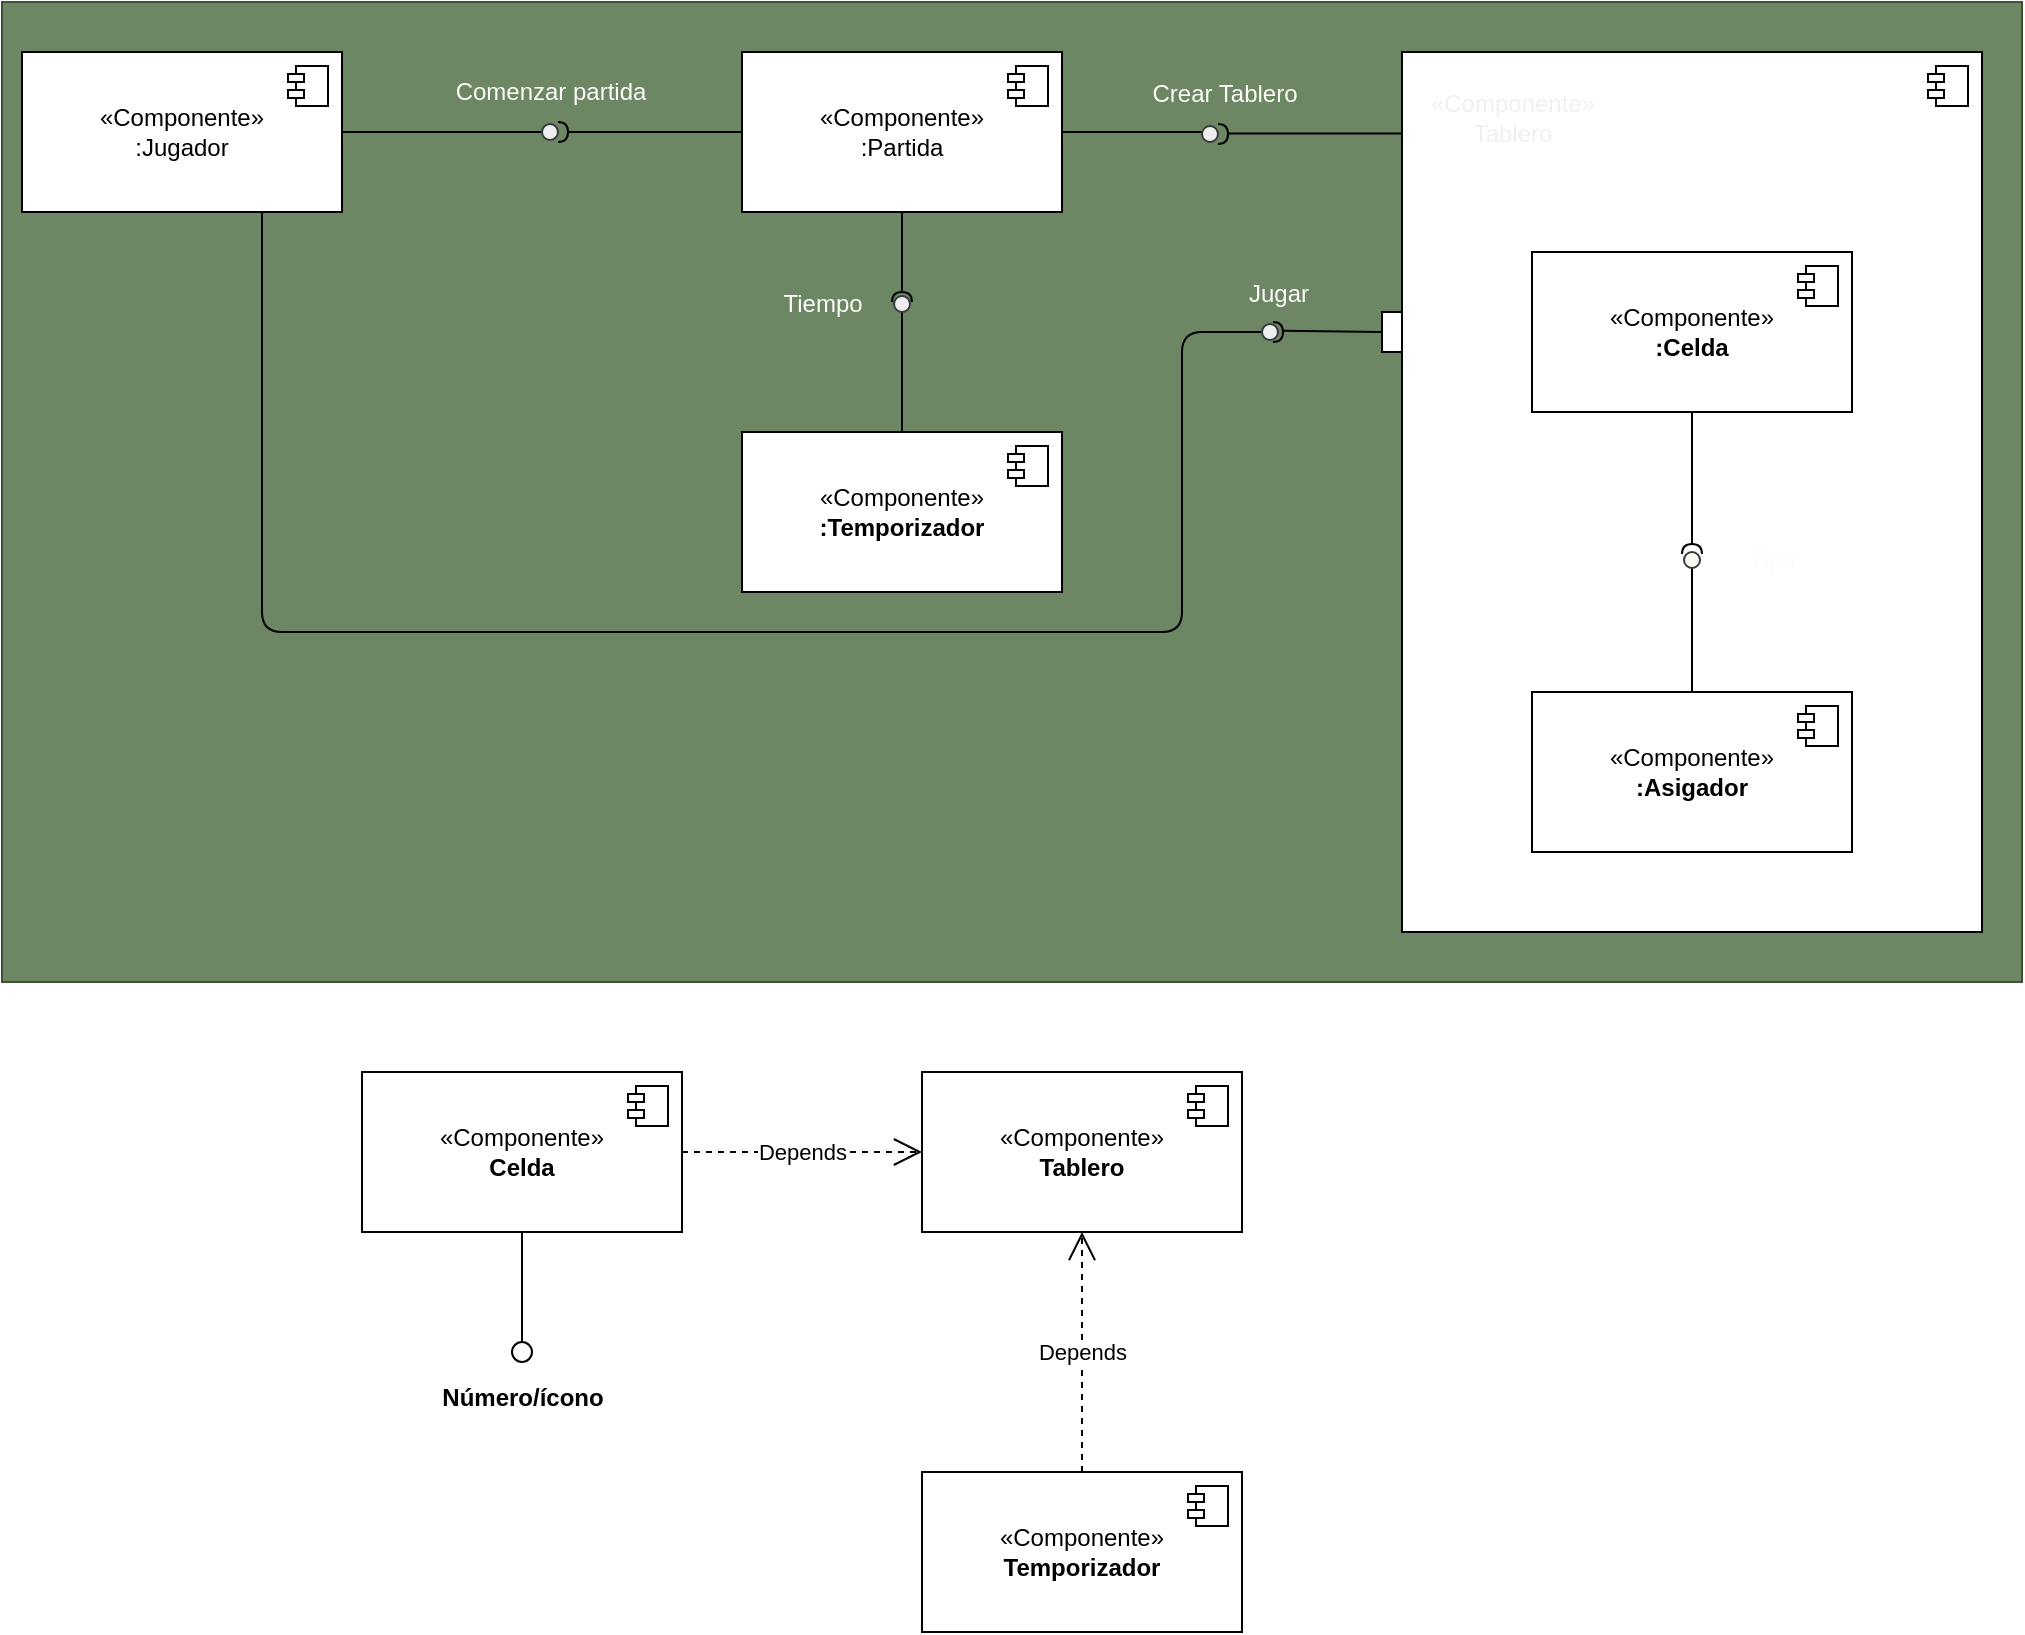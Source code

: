 <mxfile>
    <diagram id="ysNOFz0hL55czu78N1rE" name="Page-1">
        <mxGraphModel dx="2169" dy="1027" grid="1" gridSize="10" guides="1" tooltips="1" connect="1" arrows="1" fold="1" page="1" pageScale="1" pageWidth="850" pageHeight="1100" math="0" shadow="0">
            <root>
                <mxCell id="0"/>
                <mxCell id="1" parent="0"/>
                <mxCell id="90" value="" style="rounded=0;whiteSpace=wrap;html=1;fillStyle=auto;strokeColor=#3A5431;fillColor=#6d8764;fontColor=#ffffff;" vertex="1" parent="1">
                    <mxGeometry x="-850" y="105" width="1010" height="490" as="geometry"/>
                </mxCell>
                <mxCell id="2" value="«Componente»&lt;br&gt;&lt;b&gt;Celda&lt;/b&gt;" style="html=1;dropTarget=0;whiteSpace=wrap;" parent="1" vertex="1">
                    <mxGeometry x="-670" y="640" width="160" height="80" as="geometry"/>
                </mxCell>
                <mxCell id="3" value="" style="shape=module;jettyWidth=8;jettyHeight=4;" parent="2" vertex="1">
                    <mxGeometry x="1" width="20" height="20" relative="1" as="geometry">
                        <mxPoint x="-27" y="7" as="offset"/>
                    </mxGeometry>
                </mxCell>
                <mxCell id="4" value="«Componente»&lt;br&gt;&lt;b&gt;Tablero&lt;/b&gt;" style="html=1;dropTarget=0;whiteSpace=wrap;" parent="1" vertex="1">
                    <mxGeometry x="-390" y="640" width="160" height="80" as="geometry"/>
                </mxCell>
                <mxCell id="5" value="" style="shape=module;jettyWidth=8;jettyHeight=4;" parent="4" vertex="1">
                    <mxGeometry x="1" width="20" height="20" relative="1" as="geometry">
                        <mxPoint x="-27" y="7" as="offset"/>
                    </mxGeometry>
                </mxCell>
                <mxCell id="6" value="Depends" style="endArrow=open;endSize=12;dashed=1;html=1;rounded=0;entryX=0;entryY=0.5;entryDx=0;entryDy=0;" parent="1" target="4" edge="1">
                    <mxGeometry width="160" relative="1" as="geometry">
                        <mxPoint x="-510" y="680" as="sourcePoint"/>
                        <mxPoint x="-350" y="679.5" as="targetPoint"/>
                    </mxGeometry>
                </mxCell>
                <mxCell id="7" value="«Componente»&lt;br&gt;&lt;b&gt;Temporizador&lt;/b&gt;" style="html=1;dropTarget=0;whiteSpace=wrap;" parent="1" vertex="1">
                    <mxGeometry x="-390" y="840" width="160" height="80" as="geometry"/>
                </mxCell>
                <mxCell id="8" value="" style="shape=module;jettyWidth=8;jettyHeight=4;" parent="7" vertex="1">
                    <mxGeometry x="1" width="20" height="20" relative="1" as="geometry">
                        <mxPoint x="-27" y="7" as="offset"/>
                    </mxGeometry>
                </mxCell>
                <mxCell id="9" value="Depends" style="endArrow=open;endSize=12;dashed=1;html=1;rounded=0;exitX=0.5;exitY=0;exitDx=0;exitDy=0;entryX=0.5;entryY=1;entryDx=0;entryDy=0;" parent="1" source="7" target="4" edge="1">
                    <mxGeometry width="160" relative="1" as="geometry">
                        <mxPoint x="-360" y="780" as="sourcePoint"/>
                        <mxPoint x="-200" y="780" as="targetPoint"/>
                    </mxGeometry>
                </mxCell>
                <mxCell id="10" value="" style="rounded=0;orthogonalLoop=1;jettySize=auto;html=1;endArrow=oval;endFill=0;sketch=0;sourcePerimeterSpacing=0;targetPerimeterSpacing=0;endSize=10;exitX=0.5;exitY=1;exitDx=0;exitDy=0;" parent="1" source="2" edge="1">
                    <mxGeometry relative="1" as="geometry">
                        <mxPoint x="-490" y="775" as="sourcePoint"/>
                        <mxPoint x="-590" y="780" as="targetPoint"/>
                    </mxGeometry>
                </mxCell>
                <mxCell id="11" value="Número/ícono" style="text;align=center;fontStyle=1;verticalAlign=middle;spacingLeft=3;spacingRight=3;strokeColor=none;rotatable=0;points=[[0,0.5],[1,0.5]];portConstraint=eastwest;html=1;" parent="1" vertex="1">
                    <mxGeometry x="-630" y="790" width="80" height="26" as="geometry"/>
                </mxCell>
                <mxCell id="78" style="edgeStyle=none;html=1;exitX=0.75;exitY=1;exitDx=0;exitDy=0;fontColor=#fefbfb;startArrow=none;startFill=1;endArrow=none;endFill=0;" parent="1" source="79" edge="1">
                    <mxGeometry relative="1" as="geometry">
                        <mxPoint x="-220" y="270" as="targetPoint"/>
                        <Array as="points"/>
                    </mxGeometry>
                </mxCell>
                <mxCell id="12" value="«Componente»&lt;br&gt;:Jugador" style="html=1;dropTarget=0;whiteSpace=wrap;" parent="1" vertex="1">
                    <mxGeometry x="-840" y="130" width="160" height="80" as="geometry"/>
                </mxCell>
                <mxCell id="13" value="" style="shape=module;jettyWidth=8;jettyHeight=4;" parent="12" vertex="1">
                    <mxGeometry x="1" width="20" height="20" relative="1" as="geometry">
                        <mxPoint x="-27" y="7" as="offset"/>
                    </mxGeometry>
                </mxCell>
                <mxCell id="39" value="«Componente»&lt;br&gt;:Partida" style="html=1;dropTarget=0;whiteSpace=wrap;" parent="1" vertex="1">
                    <mxGeometry x="-480" y="130" width="160" height="80" as="geometry"/>
                </mxCell>
                <mxCell id="40" value="" style="shape=module;jettyWidth=8;jettyHeight=4;" parent="39" vertex="1">
                    <mxGeometry x="1" width="20" height="20" relative="1" as="geometry">
                        <mxPoint x="-27" y="7" as="offset"/>
                    </mxGeometry>
                </mxCell>
                <mxCell id="58" value="" style="edgeStyle=none;html=1;fontColor=#fefbfb;endArrow=none;endFill=0;entryX=1;entryY=0.5;entryDx=0;entryDy=0;" parent="1" target="12" edge="1">
                    <mxGeometry relative="1" as="geometry">
                        <mxPoint x="-280" y="420" as="targetPoint"/>
                        <mxPoint x="-580" y="170" as="sourcePoint"/>
                    </mxGeometry>
                </mxCell>
                <mxCell id="59" value="" style="ellipse;html=1;fontSize=11;align=center;fillColor=#eeeeee;points=[];aspect=fixed;resizable=0;verticalAlign=bottom;labelPosition=center;verticalLabelPosition=top;flipH=1;strokeColor=#36393d;" parent="1" vertex="1">
                    <mxGeometry x="-580" y="166" width="8" height="8" as="geometry"/>
                </mxCell>
                <mxCell id="60" value="" style="shape=requiredInterface;html=1;fontSize=11;align=center;fillColor=none;points=[];aspect=fixed;resizable=0;verticalAlign=bottom;labelPosition=center;verticalLabelPosition=top;flipH=1;fontColor=none;direction=west;" parent="1" vertex="1">
                    <mxGeometry x="-572" y="165" width="5" height="10" as="geometry"/>
                </mxCell>
                <mxCell id="61" value="" style="endArrow=none;html=1;rounded=0;align=center;verticalAlign=top;endFill=0;labelBackgroundColor=none;endSize=2;fontColor=none;exitX=0;exitY=0.5;exitDx=0;exitDy=0;" parent="1" source="39" target="60" edge="1">
                    <mxGeometry relative="1" as="geometry">
                        <mxPoint x="-280" y="280" as="sourcePoint"/>
                    </mxGeometry>
                </mxCell>
                <mxCell id="64" value="Comenzar partida" style="text;html=1;align=center;verticalAlign=middle;resizable=0;points=[];autosize=1;strokeColor=none;fillColor=none;fontColor=#fefbfb;" parent="1" vertex="1">
                    <mxGeometry x="-636" y="135" width="120" height="30" as="geometry"/>
                </mxCell>
                <mxCell id="65" value="" style="edgeStyle=none;html=1;fontColor=#fefbfb;endArrow=none;endFill=0;entryX=1;entryY=0.5;entryDx=0;entryDy=0;" parent="1" target="39" edge="1">
                    <mxGeometry relative="1" as="geometry">
                        <mxPoint x="-310" y="169.71" as="targetPoint"/>
                        <mxPoint x="-250" y="170" as="sourcePoint"/>
                    </mxGeometry>
                </mxCell>
                <mxCell id="66" value="" style="ellipse;html=1;fontSize=11;align=center;fillColor=#eeeeee;points=[];aspect=fixed;resizable=0;verticalAlign=bottom;labelPosition=center;verticalLabelPosition=top;flipH=1;strokeColor=#36393d;" parent="1" vertex="1">
                    <mxGeometry x="-250" y="167" width="8" height="8" as="geometry"/>
                </mxCell>
                <mxCell id="67" value="" style="shape=requiredInterface;html=1;fontSize=11;align=center;fillColor=none;points=[];aspect=fixed;resizable=0;verticalAlign=bottom;labelPosition=center;verticalLabelPosition=top;flipH=1;fontColor=none;direction=west;" parent="1" vertex="1">
                    <mxGeometry x="-242" y="166" width="5" height="10" as="geometry"/>
                </mxCell>
                <mxCell id="68" value="" style="endArrow=none;html=1;rounded=0;align=center;verticalAlign=top;endFill=0;labelBackgroundColor=none;endSize=2;fontColor=none;exitX=0;exitY=0.5;exitDx=0;exitDy=0;" parent="1" edge="1">
                    <mxGeometry relative="1" as="geometry">
                        <mxPoint x="-150" y="170.71" as="sourcePoint"/>
                        <mxPoint x="-237" y="170.71" as="targetPoint"/>
                    </mxGeometry>
                </mxCell>
                <mxCell id="69" value="Crear Tablero" style="text;html=1;align=center;verticalAlign=middle;resizable=0;points=[];autosize=1;strokeColor=none;fillColor=none;fontColor=#fefbfb;" parent="1" vertex="1">
                    <mxGeometry x="-289.5" y="136" width="100" height="30" as="geometry"/>
                </mxCell>
                <mxCell id="70" value="«Componente»&lt;br&gt;&lt;b&gt;:Temporizador&lt;/b&gt;" style="html=1;dropTarget=0;whiteSpace=wrap;" parent="1" vertex="1">
                    <mxGeometry x="-480" y="320" width="160" height="80" as="geometry"/>
                </mxCell>
                <mxCell id="71" value="" style="shape=module;jettyWidth=8;jettyHeight=4;" parent="70" vertex="1">
                    <mxGeometry x="1" width="20" height="20" relative="1" as="geometry">
                        <mxPoint x="-27" y="7" as="offset"/>
                    </mxGeometry>
                </mxCell>
                <mxCell id="72" value="" style="edgeStyle=none;html=1;fontColor=#fefbfb;endArrow=none;endFill=0;entryX=0.5;entryY=0;entryDx=0;entryDy=0;" parent="1" target="70" edge="1">
                    <mxGeometry relative="1" as="geometry">
                        <mxPoint x="-400" y="292" as="targetPoint"/>
                        <mxPoint x="-400" y="252" as="sourcePoint"/>
                    </mxGeometry>
                </mxCell>
                <mxCell id="73" value="" style="ellipse;html=1;fontSize=11;align=center;fillColor=#eeeeee;points=[];aspect=fixed;resizable=0;verticalAlign=bottom;labelPosition=center;verticalLabelPosition=top;flipH=1;strokeColor=#36393d;" parent="1" vertex="1">
                    <mxGeometry x="-404" y="252" width="8" height="8" as="geometry"/>
                </mxCell>
                <mxCell id="74" value="" style="endArrow=none;html=1;rounded=0;align=center;verticalAlign=top;endFill=0;labelBackgroundColor=none;endSize=2;fontColor=none;entryX=0.5;entryY=1;entryDx=0;entryDy=0;" parent="1" target="39" edge="1">
                    <mxGeometry relative="1" as="geometry">
                        <mxPoint x="-400" y="250" as="sourcePoint"/>
                        <mxPoint x="-227" y="180.71" as="targetPoint"/>
                    </mxGeometry>
                </mxCell>
                <mxCell id="75" value="" style="shape=requiredInterface;html=1;fontSize=11;align=center;fillColor=none;points=[];aspect=fixed;resizable=0;verticalAlign=bottom;labelPosition=center;verticalLabelPosition=top;flipH=1;fontColor=none;direction=north;" parent="1" vertex="1">
                    <mxGeometry x="-405" y="250" width="10" height="5" as="geometry"/>
                </mxCell>
                <mxCell id="76" value="Tiempo" style="text;html=1;align=center;verticalAlign=middle;resizable=0;points=[];autosize=1;strokeColor=none;fillColor=none;fontColor=#fefbfb;" parent="1" vertex="1">
                    <mxGeometry x="-470" y="241" width="60" height="30" as="geometry"/>
                </mxCell>
                <mxCell id="82" style="edgeStyle=none;html=1;exitX=0;exitY=0.5;exitDx=0;exitDy=0;entryX=0.978;entryY=0.561;entryDx=0;entryDy=0;entryPerimeter=0;fontColor=#fefbfb;startArrow=none;startFill=0;endArrow=none;endFill=0;" parent="1" source="77" target="81" edge="1">
                    <mxGeometry relative="1" as="geometry"/>
                </mxCell>
                <mxCell id="77" value="" style="rounded=0;whiteSpace=wrap;html=1;fontColor=#fefbfb;" parent="1" vertex="1">
                    <mxGeometry x="-160" y="260" width="20" height="20" as="geometry"/>
                </mxCell>
                <mxCell id="80" value="" style="edgeStyle=none;html=1;exitX=0.75;exitY=1;exitDx=0;exitDy=0;fontColor=#fefbfb;startArrow=none;startFill=0;endArrow=none;endFill=0;" parent="1" source="12" target="79" edge="1">
                    <mxGeometry relative="1" as="geometry">
                        <mxPoint x="-720" y="210" as="sourcePoint"/>
                        <mxPoint x="-220" y="270" as="targetPoint"/>
                        <Array as="points">
                            <mxPoint x="-720" y="420"/>
                            <mxPoint x="-260" y="420"/>
                            <mxPoint x="-260" y="270"/>
                        </Array>
                    </mxGeometry>
                </mxCell>
                <mxCell id="79" value="" style="ellipse;html=1;fontSize=11;align=center;fillColor=#eeeeee;points=[];aspect=fixed;resizable=0;verticalAlign=bottom;labelPosition=center;verticalLabelPosition=top;flipH=1;strokeColor=#36393d;" parent="1" vertex="1">
                    <mxGeometry x="-220" y="266" width="8" height="8" as="geometry"/>
                </mxCell>
                <mxCell id="81" value="" style="shape=requiredInterface;html=1;fontSize=11;align=center;fillColor=none;points=[];aspect=fixed;resizable=0;verticalAlign=bottom;labelPosition=center;verticalLabelPosition=top;flipH=1;fontColor=none;direction=south;rotation=-90;" parent="1" vertex="1">
                    <mxGeometry x="-217" y="267.5" width="10" height="5" as="geometry"/>
                </mxCell>
                <mxCell id="83" value="Jugar" style="text;html=1;align=center;verticalAlign=middle;resizable=0;points=[];autosize=1;strokeColor=none;fillColor=none;fontColor=#fefbfb;" parent="1" vertex="1">
                    <mxGeometry x="-237" y="236" width="50" height="30" as="geometry"/>
                </mxCell>
                <mxCell id="87" value="" style="group" parent="1" vertex="1" connectable="0">
                    <mxGeometry x="-150" y="130" width="290" height="440" as="geometry"/>
                </mxCell>
                <mxCell id="14" value="" style="html=1;dropTarget=0;whiteSpace=wrap;labelPosition=left;verticalLabelPosition=top;align=right;verticalAlign=bottom;horizontal=1;container=0;" parent="87" vertex="1">
                    <mxGeometry width="290" height="440" as="geometry"/>
                </mxCell>
                <mxCell id="17" value="&lt;span style=&quot;color: rgb(240, 240, 240); text-align: right;&quot;&gt;«Componente»&lt;/span&gt;&lt;br style=&quot;color: rgb(240, 240, 240); text-align: right;&quot;&gt;&lt;span style=&quot;color: rgb(240, 240, 240); text-align: right;&quot;&gt;Tablero&lt;/span&gt;" style="text;html=1;align=center;verticalAlign=middle;resizable=0;points=[];autosize=1;strokeColor=none;fillColor=none;fontColor=none;" parent="87" vertex="1">
                    <mxGeometry y="13.333" width="110" height="40" as="geometry"/>
                </mxCell>
                <mxCell id="19" value="«Componente»&lt;br&gt;&lt;b&gt;:Celda&lt;/b&gt;" style="html=1;dropTarget=0;whiteSpace=wrap;" parent="87" vertex="1">
                    <mxGeometry x="65" y="100" width="160" height="80" as="geometry"/>
                </mxCell>
                <mxCell id="20" value="" style="shape=module;jettyWidth=8;jettyHeight=4;" parent="19" vertex="1">
                    <mxGeometry x="1" width="20" height="20" relative="1" as="geometry">
                        <mxPoint x="-27" y="7" as="offset"/>
                    </mxGeometry>
                </mxCell>
                <mxCell id="27" value="«Componente»&lt;br&gt;&lt;b&gt;:Asigador&lt;/b&gt;" style="html=1;dropTarget=0;whiteSpace=wrap;" parent="87" vertex="1">
                    <mxGeometry x="65" y="320" width="160" height="80" as="geometry"/>
                </mxCell>
                <mxCell id="28" value="" style="shape=module;jettyWidth=8;jettyHeight=4;" parent="27" vertex="1">
                    <mxGeometry x="1" width="20" height="20" relative="1" as="geometry">
                        <mxPoint x="-27" y="7" as="offset"/>
                    </mxGeometry>
                </mxCell>
                <mxCell id="33" value="" style="endArrow=none;html=1;rounded=0;align=center;verticalAlign=top;endFill=0;labelBackgroundColor=none;endSize=2;fontColor=none;exitX=0.5;exitY=0;exitDx=0;exitDy=0;" parent="87" source="27" target="34" edge="1">
                    <mxGeometry relative="1" as="geometry"/>
                </mxCell>
                <mxCell id="57" value="" style="edgeStyle=none;html=1;fontColor=#fefbfb;endArrow=none;endFill=0;" parent="87" source="34" target="27" edge="1">
                    <mxGeometry relative="1" as="geometry"/>
                </mxCell>
                <mxCell id="34" value="" style="ellipse;html=1;fontSize=11;align=center;fillColor=#f9f7ed;points=[];aspect=fixed;resizable=0;verticalAlign=bottom;labelPosition=center;verticalLabelPosition=top;flipH=1;strokeColor=#36393d;" parent="87" vertex="1">
                    <mxGeometry x="141" y="250" width="8" height="8" as="geometry"/>
                </mxCell>
                <mxCell id="37" value="" style="shape=requiredInterface;html=1;fontSize=11;align=center;fillColor=none;points=[];aspect=fixed;resizable=0;verticalAlign=bottom;labelPosition=center;verticalLabelPosition=top;flipH=1;fontColor=none;direction=north;" parent="87" vertex="1">
                    <mxGeometry x="140" y="246" width="10" height="5" as="geometry"/>
                </mxCell>
                <mxCell id="36" value="" style="endArrow=none;html=1;rounded=0;align=center;verticalAlign=top;endFill=0;labelBackgroundColor=none;endSize=2;fontColor=none;exitX=0.5;exitY=1;exitDx=0;exitDy=0;" parent="87" source="19" target="37" edge="1">
                    <mxGeometry relative="1" as="geometry"/>
                </mxCell>
                <mxCell id="38" value="&lt;font color=&quot;#fefbfb&quot;&gt;Tipo&lt;/font&gt;" style="text;html=1;align=center;verticalAlign=middle;resizable=0;points=[];autosize=1;strokeColor=none;fillColor=none;fontColor=none;" parent="87" vertex="1">
                    <mxGeometry x="160" y="239" width="50" height="30" as="geometry"/>
                </mxCell>
                <mxCell id="15" value="" style="shape=module;jettyWidth=8;jettyHeight=4;" parent="87" vertex="1">
                    <mxGeometry x="263" y="7" width="20" height="20" as="geometry">
                        <mxPoint x="-27" y="7" as="offset"/>
                    </mxGeometry>
                </mxCell>
            </root>
        </mxGraphModel>
    </diagram>
</mxfile>